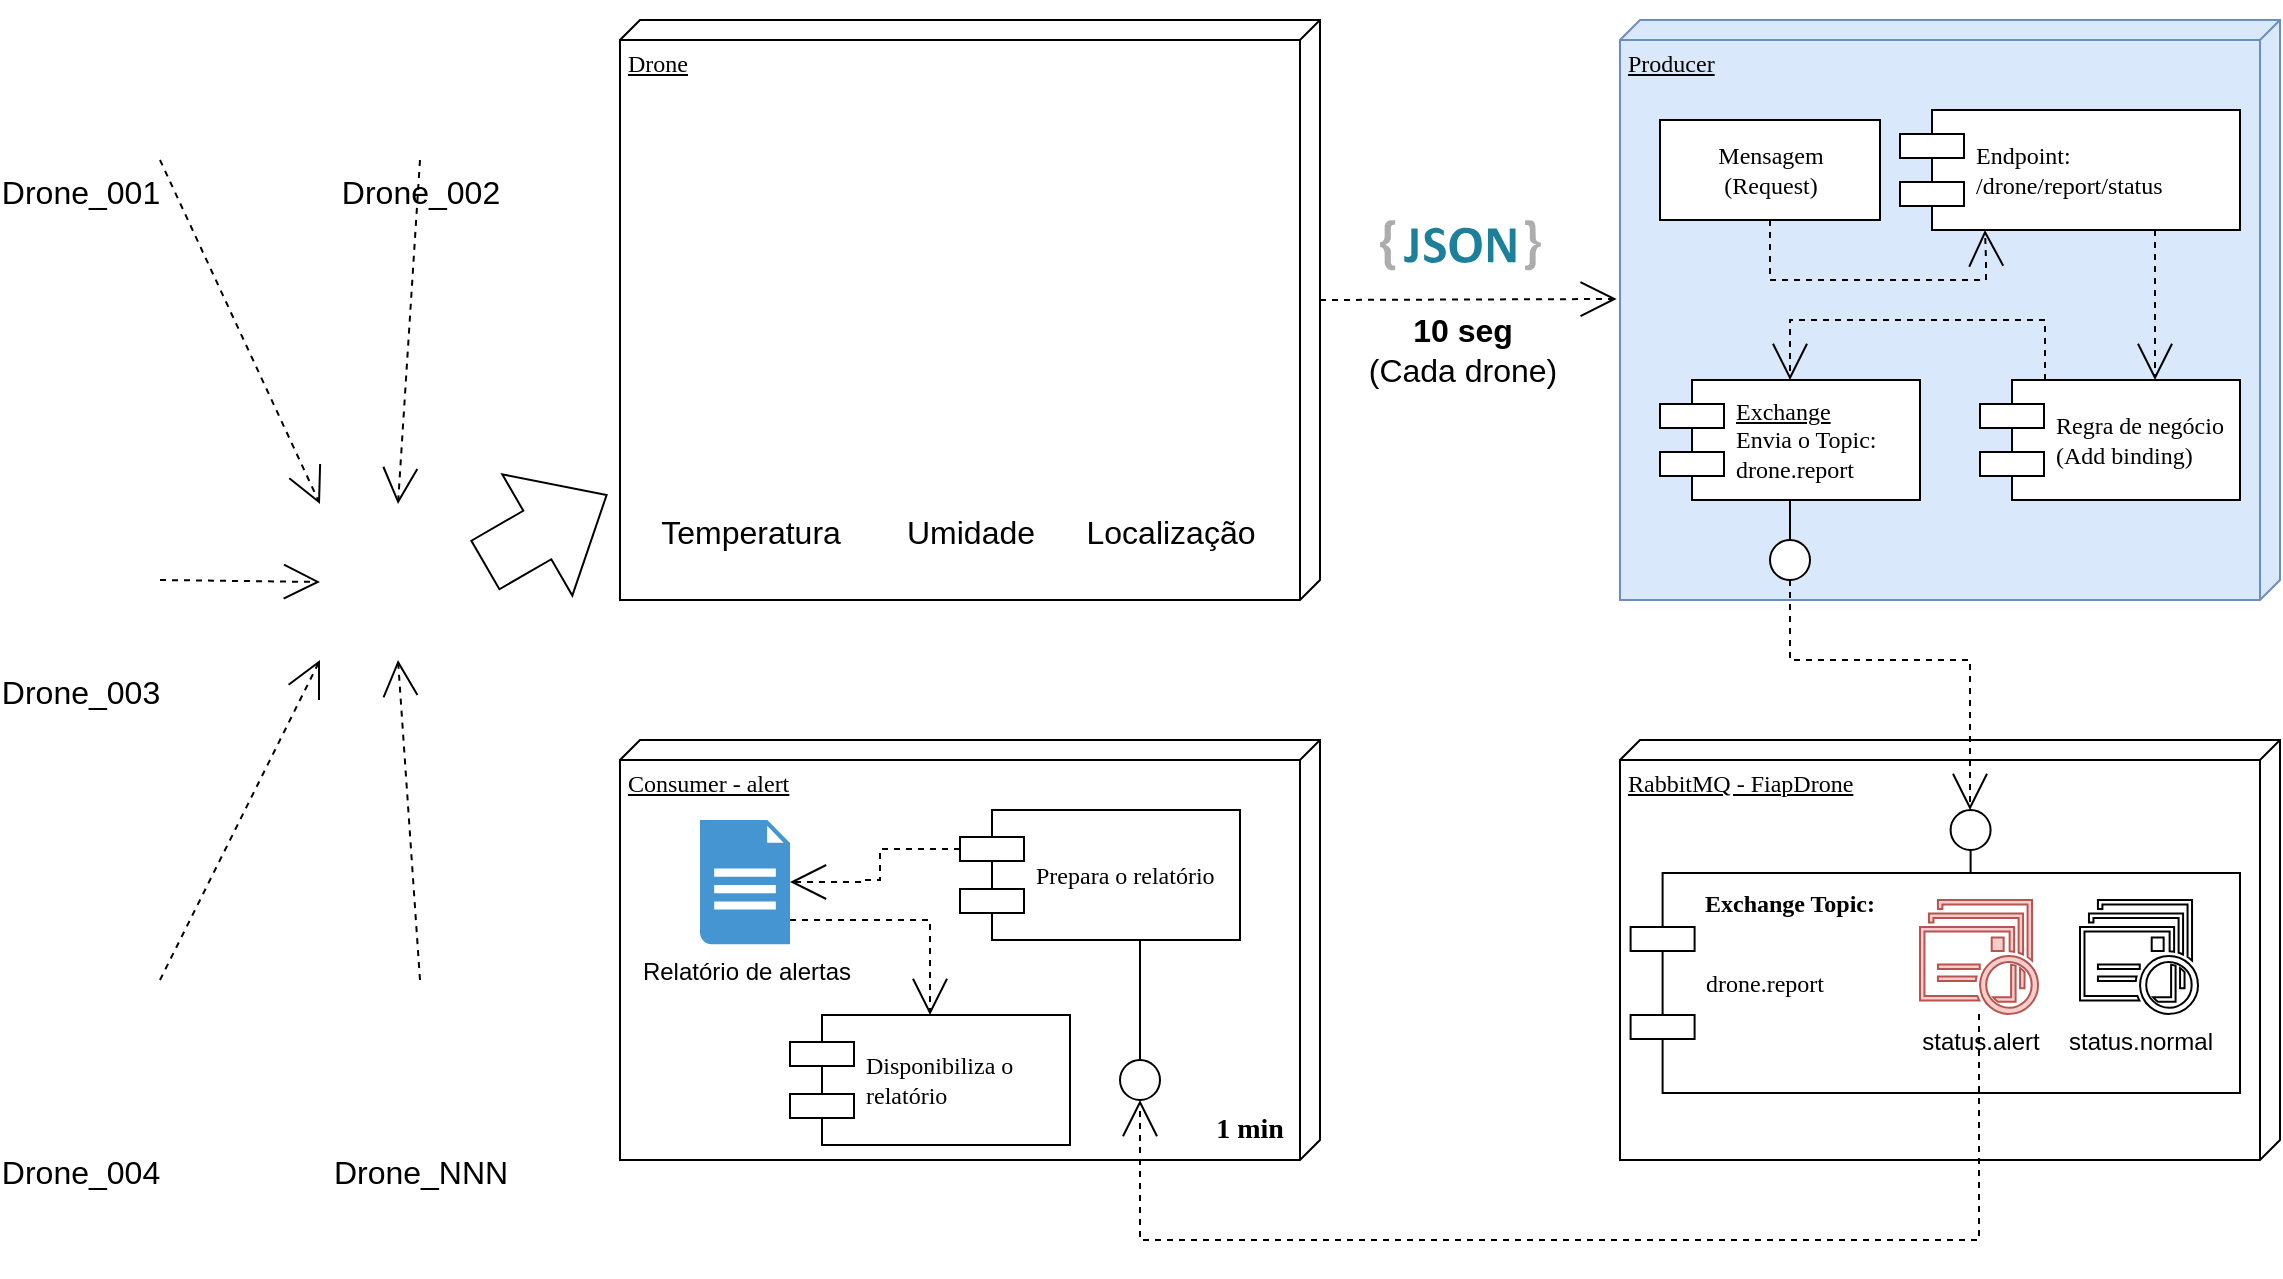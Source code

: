<mxfile version="20.6.0" type="github"><diagram name="Page-1" id="5f0bae14-7c28-e335-631c-24af17079c00"><mxGraphModel dx="1085" dy="563" grid="1" gridSize="10" guides="1" tooltips="1" connect="1" arrows="1" fold="1" page="1" pageScale="1" pageWidth="1100" pageHeight="850" background="none" math="0" shadow="0"><root><mxCell id="0"/><mxCell id="1" parent="0"/><mxCell id="39150e848f15840c-1" value="Producer" style="verticalAlign=top;align=left;spacingTop=8;spacingLeft=2;spacingRight=12;shape=cube;size=10;direction=south;fontStyle=4;html=1;rounded=0;shadow=0;comic=0;labelBackgroundColor=none;strokeWidth=1;fontFamily=Verdana;fontSize=12;fillColor=#dae8fc;strokeColor=#6c8ebf;" parent="1" vertex="1"><mxGeometry x="850" y="40" width="330" height="290" as="geometry"/></mxCell><mxCell id="39150e848f15840c-2" value="Consumer - alert" style="verticalAlign=top;align=left;spacingTop=8;spacingLeft=2;spacingRight=12;shape=cube;size=10;direction=south;fontStyle=4;html=1;rounded=0;shadow=0;comic=0;labelBackgroundColor=none;strokeWidth=1;fontFamily=Verdana;fontSize=12" parent="1" vertex="1"><mxGeometry x="350" y="400" width="350" height="210" as="geometry"/></mxCell><mxCell id="39150e848f15840c-3" value="RabbitMQ - FiapDrone" style="verticalAlign=top;align=left;spacingTop=8;spacingLeft=2;spacingRight=12;shape=cube;size=10;direction=south;fontStyle=4;html=1;rounded=0;shadow=0;comic=0;labelBackgroundColor=none;strokeWidth=1;fontFamily=Verdana;fontSize=12" parent="1" vertex="1"><mxGeometry x="850" y="400" width="330" height="210" as="geometry"/></mxCell><mxCell id="39150e848f15840c-4" value="Mensagem&lt;br&gt;(Request)" style="html=1;rounded=0;shadow=0;comic=0;labelBackgroundColor=none;strokeWidth=1;fontFamily=Verdana;fontSize=12;align=center;" parent="1" vertex="1"><mxGeometry x="870" y="90" width="110" height="50" as="geometry"/></mxCell><mxCell id="39150e848f15840c-5" value="Regra de negócio (Add binding)" style="shape=component;align=left;spacingLeft=36;rounded=0;shadow=0;comic=0;labelBackgroundColor=none;strokeWidth=1;fontFamily=Verdana;fontSize=12;html=1;whiteSpace=wrap;" parent="1" vertex="1"><mxGeometry x="1030" y="220" width="130" height="60" as="geometry"/></mxCell><mxCell id="39150e848f15840c-6" value="" style="ellipse;whiteSpace=wrap;html=1;rounded=0;shadow=0;comic=0;labelBackgroundColor=none;strokeWidth=1;fontFamily=Verdana;fontSize=12;align=center;" parent="1" vertex="1"><mxGeometry x="925" y="300" width="20" height="20" as="geometry"/></mxCell><mxCell id="39150e848f15840c-7" value="Prepara o relatório" style="shape=component;align=left;spacingLeft=36;rounded=0;shadow=0;comic=0;labelBackgroundColor=none;strokeWidth=1;fontFamily=Verdana;fontSize=12;html=1;whiteSpace=wrap;" parent="1" vertex="1"><mxGeometry x="520" y="435.0" width="140" height="65" as="geometry"/></mxCell><mxCell id="39150e848f15840c-9" value="" style="ellipse;whiteSpace=wrap;html=1;rounded=0;shadow=0;comic=0;labelBackgroundColor=none;strokeWidth=1;fontFamily=Verdana;fontSize=12;align=center;" parent="1" vertex="1"><mxGeometry x="600" y="560" width="20" height="20" as="geometry"/></mxCell><mxCell id="39150e848f15840c-10" value="drone.report" style="shape=component;align=left;spacingLeft=36;rounded=0;shadow=0;comic=0;labelBackgroundColor=none;strokeWidth=1;fontFamily=Verdana;fontSize=12;html=1;" parent="1" vertex="1"><mxGeometry x="855.3" y="466.5" width="304.7" height="110" as="geometry"/></mxCell><mxCell id="39150e848f15840c-13" style="edgeStyle=elbowEdgeStyle;rounded=0;html=1;labelBackgroundColor=none;startArrow=none;startFill=0;startSize=8;endArrow=none;endFill=0;endSize=16;fontFamily=Verdana;fontSize=12;" parent="1" source="39150e848f15840c-9" target="39150e848f15840c-7" edge="1"><mxGeometry relative="1" as="geometry"/></mxCell><mxCell id="39150e848f15840c-14" style="edgeStyle=elbowEdgeStyle;rounded=0;html=1;labelBackgroundColor=none;startArrow=none;startFill=0;startSize=8;endArrow=none;endFill=0;endSize=16;fontFamily=Verdana;fontSize=12;entryX=0.5;entryY=1;entryDx=0;entryDy=0;exitX=0.5;exitY=0;exitDx=0;exitDy=0;" parent="1" source="39150e848f15840c-6" target="sbRKN_zksMl-3Ou5q7Ba-7" edge="1"><mxGeometry relative="1" as="geometry"><Array as="points"><mxPoint x="935" y="290"/><mxPoint x="1025" y="280"/></Array></mxGeometry></mxCell><mxCell id="39150e848f15840c-15" style="edgeStyle=orthogonalEdgeStyle;rounded=0;html=1;labelBackgroundColor=none;startArrow=none;startFill=0;startSize=8;endArrow=open;endFill=0;endSize=16;fontFamily=Verdana;fontSize=12;dashed=1;exitX=0.75;exitY=1;exitDx=0;exitDy=0;" parent="1" source="sbRKN_zksMl-3Ou5q7Ba-5" edge="1"><mxGeometry relative="1" as="geometry"><Array as="points"><mxPoint x="1118" y="220"/></Array><mxPoint x="1118" y="220" as="targetPoint"/></mxGeometry></mxCell><mxCell id="39150e848f15840c-16" style="edgeStyle=orthogonalEdgeStyle;rounded=0;html=1;dashed=1;labelBackgroundColor=none;startArrow=none;startFill=0;startSize=8;endArrow=open;endFill=0;endSize=16;fontFamily=Verdana;fontSize=12;exitX=0;exitY=0.3;exitDx=0;exitDy=0;" parent="1" source="39150e848f15840c-7" target="fDPZ1Xk_PQdKN93HZuEx-3" edge="1"><mxGeometry relative="1" as="geometry"><mxPoint x="540.0" y="485" as="targetPoint"/><Array as="points"><mxPoint x="480" y="454"/><mxPoint x="480" y="470"/><mxPoint x="470" y="470"/><mxPoint x="470" y="471"/></Array></mxGeometry></mxCell><mxCell id="fDPZ1Xk_PQdKN93HZuEx-1" value="status.normal" style="sketch=0;pointerEvents=1;shadow=0;dashed=0;html=1;labelPosition=center;verticalLabelPosition=bottom;verticalAlign=top;outlineConnect=0;align=center;shape=mxgraph.office.communications.queue_viewer;" parent="1" vertex="1"><mxGeometry x="1080" y="480" width="59" height="57" as="geometry"/></mxCell><mxCell id="fDPZ1Xk_PQdKN93HZuEx-3" value="Relatório&amp;nbsp;de alertas" style="shadow=0;dashed=0;strokeColor=none;fillColor=#4495D1;labelPosition=center;verticalLabelPosition=bottom;verticalAlign=top;align=center;outlineConnect=0;shape=mxgraph.veeam.2d.report;html=1;" parent="1" vertex="1"><mxGeometry x="390" y="440" width="45" height="62.1" as="geometry"/></mxCell><mxCell id="fDPZ1Xk_PQdKN93HZuEx-7" value="Drone" style="verticalAlign=top;align=left;spacingTop=8;spacingLeft=2;spacingRight=12;shape=cube;size=10;direction=south;fontStyle=4;html=1;rounded=0;shadow=0;comic=0;labelBackgroundColor=none;strokeWidth=1;fontFamily=Verdana;fontSize=12;" parent="1" vertex="1"><mxGeometry x="350" y="40" width="350" height="290" as="geometry"/></mxCell><mxCell id="fDPZ1Xk_PQdKN93HZuEx-6" value="" style="shape=image;html=1;verticalAlign=top;verticalLabelPosition=bottom;labelBackgroundColor=#ffffff;imageAspect=0;aspect=fixed;image=https://cdn0.iconfinder.com/data/icons/business-startup-10/50/8-128.png;fontSize=16;" parent="1" vertex="1"><mxGeometry x="490" y="80" width="90" height="90" as="geometry"/></mxCell><mxCell id="fDPZ1Xk_PQdKN93HZuEx-4" value="" style="dashed=0;outlineConnect=0;html=1;align=center;labelPosition=center;verticalLabelPosition=bottom;verticalAlign=top;shape=mxgraph.weblogos.json_2" parent="1" vertex="1"><mxGeometry x="730" y="140" width="80.4" height="25.2" as="geometry"/></mxCell><mxCell id="fDPZ1Xk_PQdKN93HZuEx-8" value="" style="ellipse;whiteSpace=wrap;html=1;rounded=0;shadow=0;comic=0;labelBackgroundColor=none;strokeWidth=1;fontFamily=Verdana;fontSize=12;align=center;" parent="1" vertex="1"><mxGeometry x="1015.3" y="435" width="20" height="20" as="geometry"/></mxCell><mxCell id="fDPZ1Xk_PQdKN93HZuEx-9" style="edgeStyle=elbowEdgeStyle;rounded=0;html=1;labelBackgroundColor=none;startArrow=none;startFill=0;startSize=8;endArrow=none;endFill=0;endSize=16;fontFamily=Verdana;fontSize=12;entryX=0.558;entryY=-0.001;entryDx=0;entryDy=0;exitX=0.5;exitY=1;exitDx=0;exitDy=0;entryPerimeter=0;" parent="1" source="fDPZ1Xk_PQdKN93HZuEx-8" target="39150e848f15840c-10" edge="1"><mxGeometry relative="1" as="geometry"><mxPoint x="905.3" y="505" as="sourcePoint"/><mxPoint x="825.411" y="500" as="targetPoint"/><Array as="points"><mxPoint x="1025.3" y="470"/><mxPoint x="1095.3" y="470"/><mxPoint x="1095.3" y="470"/><mxPoint x="1095.3" y="450"/><mxPoint x="1088.3" y="420"/></Array></mxGeometry></mxCell><mxCell id="fDPZ1Xk_PQdKN93HZuEx-10" value="Drone_002" style="shape=image;html=1;verticalAlign=top;verticalLabelPosition=bottom;labelBackgroundColor=none;imageAspect=0;aspect=fixed;image=https://cdn1.iconfinder.com/data/icons/vehicle-37/24/Drone-128.png;fontSize=16;" parent="1" vertex="1"><mxGeometry x="210" y="30" width="80" height="80" as="geometry"/></mxCell><mxCell id="fDPZ1Xk_PQdKN93HZuEx-11" value="Drone_001" style="shape=image;html=1;verticalAlign=top;verticalLabelPosition=bottom;labelBackgroundColor=none;imageAspect=0;aspect=fixed;image=https://cdn1.iconfinder.com/data/icons/vehicle-37/24/Drone-128.png;fontSize=16;" parent="1" vertex="1"><mxGeometry x="40" y="30" width="80" height="80" as="geometry"/></mxCell><mxCell id="fDPZ1Xk_PQdKN93HZuEx-13" value="Drone_004" style="shape=image;html=1;verticalAlign=top;verticalLabelPosition=bottom;labelBackgroundColor=none;imageAspect=0;aspect=fixed;image=https://cdn1.iconfinder.com/data/icons/vehicle-37/24/Drone-128.png;fontSize=16;" parent="1" vertex="1"><mxGeometry x="40" y="520" width="80" height="80" as="geometry"/></mxCell><mxCell id="fDPZ1Xk_PQdKN93HZuEx-14" value="Drone_003" style="shape=image;html=1;verticalAlign=top;verticalLabelPosition=bottom;labelBackgroundColor=none;imageAspect=0;aspect=fixed;image=https://cdn1.iconfinder.com/data/icons/vehicle-37/24/Drone-128.png;fontSize=16;" parent="1" vertex="1"><mxGeometry x="40" y="280" width="80" height="80" as="geometry"/></mxCell><mxCell id="fDPZ1Xk_PQdKN93HZuEx-15" value="Drone_NNN" style="shape=image;html=1;verticalAlign=top;verticalLabelPosition=bottom;labelBackgroundColor=none;imageAspect=0;aspect=fixed;image=https://cdn1.iconfinder.com/data/icons/vehicle-37/24/Drone-128.png;fontSize=16;" parent="1" vertex="1"><mxGeometry x="210" y="520" width="80" height="80" as="geometry"/></mxCell><mxCell id="fDPZ1Xk_PQdKN93HZuEx-16" style="edgeStyle=none;rounded=0;html=1;dashed=1;labelBackgroundColor=none;startArrow=none;startFill=0;startSize=8;endArrow=open;endFill=0;endSize=16;fontFamily=Verdana;fontSize=12;exitX=0;exitY=0;exitDx=140;exitDy=0;exitPerimeter=0;entryX=0.481;entryY=1.005;entryDx=0;entryDy=0;entryPerimeter=0;" parent="1" source="fDPZ1Xk_PQdKN93HZuEx-7" target="39150e848f15840c-1" edge="1"><mxGeometry relative="1" as="geometry"><mxPoint x="711.07" y="450.005" as="sourcePoint"/><mxPoint x="130.002" y="518.843" as="targetPoint"/></mxGeometry></mxCell><mxCell id="fDPZ1Xk_PQdKN93HZuEx-17" value="10 seg&lt;br&gt;&lt;span style=&quot;font-weight: normal;&quot;&gt;(Cada drone)&lt;/span&gt;" style="edgeLabel;html=1;align=center;verticalAlign=middle;resizable=0;points=[];fontSize=16;fontStyle=1;labelBackgroundColor=none;" parent="fDPZ1Xk_PQdKN93HZuEx-16" vertex="1" connectable="0"><mxGeometry x="0.165" relative="1" as="geometry"><mxPoint x="-16" y="25" as="offset"/></mxGeometry></mxCell><mxCell id="fDPZ1Xk_PQdKN93HZuEx-19" value="Temperatura" style="shape=image;html=1;verticalAlign=top;verticalLabelPosition=bottom;labelBackgroundColor=none;imageAspect=0;aspect=fixed;image=https://cdn1.iconfinder.com/data/icons/covid-19-74/32/temperature_thermometer_covid-19-128.png;fontSize=16;" parent="1" vertex="1"><mxGeometry x="380" y="210" width="70" height="70" as="geometry"/></mxCell><mxCell id="fDPZ1Xk_PQdKN93HZuEx-23" value="Umidade" style="shape=image;html=1;verticalAlign=top;verticalLabelPosition=bottom;labelBackgroundColor=none;imageAspect=0;aspect=fixed;image=https://cdn2.iconfinder.com/data/icons/weather-flat-icons-2/320/7-128.png;fontSize=16;" parent="1" vertex="1"><mxGeometry x="487.5" y="205" width="75" height="75" as="geometry"/></mxCell><mxCell id="fDPZ1Xk_PQdKN93HZuEx-24" value="Localização" style="shape=image;html=1;verticalAlign=top;verticalLabelPosition=bottom;labelBackgroundColor=none;imageAspect=0;aspect=fixed;image=https://cdn2.iconfinder.com/data/icons/essential-web-1-1/50/location-pin-map-place-position-128.png;fontSize=16;" parent="1" vertex="1"><mxGeometry x="590" y="210" width="70" height="70" as="geometry"/></mxCell><mxCell id="fDPZ1Xk_PQdKN93HZuEx-25" value="" style="shape=image;html=1;verticalAlign=top;verticalLabelPosition=bottom;labelBackgroundColor=#ffffff;imageAspect=0;aspect=fixed;image=https://cdn4.iconfinder.com/data/icons/success-filloutline/64/chart-analysis-analytics-data_analytics-pie_1-128.png;fontSize=16;" parent="1" vertex="1"><mxGeometry x="200" y="282" width="78" height="78" as="geometry"/></mxCell><mxCell id="fDPZ1Xk_PQdKN93HZuEx-26" style="edgeStyle=none;rounded=0;html=1;dashed=1;labelBackgroundColor=none;startArrow=none;startFill=0;startSize=8;endArrow=open;endFill=0;endSize=16;fontFamily=Verdana;fontSize=12;exitX=1;exitY=1;exitDx=0;exitDy=0;entryX=0;entryY=0;entryDx=0;entryDy=0;" parent="1" source="fDPZ1Xk_PQdKN93HZuEx-11" target="fDPZ1Xk_PQdKN93HZuEx-25" edge="1"><mxGeometry relative="1" as="geometry"><mxPoint x="350" y="480.0" as="sourcePoint"/><mxPoint x="560" y="660" as="targetPoint"/><Array as="points"/></mxGeometry></mxCell><mxCell id="fDPZ1Xk_PQdKN93HZuEx-28" style="edgeStyle=none;rounded=0;html=1;dashed=1;labelBackgroundColor=none;startArrow=none;startFill=0;startSize=8;endArrow=open;endFill=0;endSize=16;fontFamily=Verdana;fontSize=12;exitX=0.5;exitY=1;exitDx=0;exitDy=0;entryX=0.5;entryY=0;entryDx=0;entryDy=0;" parent="1" source="fDPZ1Xk_PQdKN93HZuEx-10" target="fDPZ1Xk_PQdKN93HZuEx-25" edge="1"><mxGeometry relative="1" as="geometry"><mxPoint x="290" y="390.0" as="sourcePoint"/><mxPoint x="370" y="530.0" as="targetPoint"/><Array as="points"/></mxGeometry></mxCell><mxCell id="fDPZ1Xk_PQdKN93HZuEx-29" style="edgeStyle=none;rounded=0;html=1;dashed=1;labelBackgroundColor=none;startArrow=none;startFill=0;startSize=8;endArrow=open;endFill=0;endSize=16;fontFamily=Verdana;fontSize=12;exitX=1;exitY=0.5;exitDx=0;exitDy=0;entryX=0;entryY=0.5;entryDx=0;entryDy=0;" parent="1" source="fDPZ1Xk_PQdKN93HZuEx-14" target="fDPZ1Xk_PQdKN93HZuEx-25" edge="1"><mxGeometry relative="1" as="geometry"><mxPoint x="100" y="290.0" as="sourcePoint"/><mxPoint x="180" y="430.0" as="targetPoint"/><Array as="points"/></mxGeometry></mxCell><mxCell id="fDPZ1Xk_PQdKN93HZuEx-30" style="edgeStyle=none;rounded=0;html=1;dashed=1;labelBackgroundColor=none;startArrow=none;startFill=0;startSize=8;endArrow=open;endFill=0;endSize=16;fontFamily=Verdana;fontSize=12;exitX=1;exitY=0;exitDx=0;exitDy=0;entryX=0;entryY=1;entryDx=0;entryDy=0;" parent="1" source="fDPZ1Xk_PQdKN93HZuEx-13" target="fDPZ1Xk_PQdKN93HZuEx-25" edge="1"><mxGeometry relative="1" as="geometry"><mxPoint x="190" y="330.0" as="sourcePoint"/><mxPoint x="270" y="470.0" as="targetPoint"/><Array as="points"/></mxGeometry></mxCell><mxCell id="fDPZ1Xk_PQdKN93HZuEx-31" style="edgeStyle=none;rounded=0;html=1;dashed=1;labelBackgroundColor=none;startArrow=none;startFill=0;startSize=8;endArrow=open;endFill=0;endSize=16;fontFamily=Verdana;fontSize=12;exitX=0.5;exitY=0;exitDx=0;exitDy=0;entryX=0.5;entryY=1;entryDx=0;entryDy=0;" parent="1" source="fDPZ1Xk_PQdKN93HZuEx-15" target="fDPZ1Xk_PQdKN93HZuEx-25" edge="1"><mxGeometry relative="1" as="geometry"><mxPoint x="130" y="500" as="sourcePoint"/><mxPoint x="210" y="388.0" as="targetPoint"/><Array as="points"/></mxGeometry></mxCell><mxCell id="fDPZ1Xk_PQdKN93HZuEx-32" value="" style="html=1;shadow=0;dashed=0;align=center;verticalAlign=middle;shape=mxgraph.arrows2.arrow;dy=0.6;dx=40;notch=0;fontSize=16;rotation=-30;" parent="1" vertex="1"><mxGeometry x="278" y="260" width="70" height="70" as="geometry"/></mxCell><mxCell id="fDPZ1Xk_PQdKN93HZuEx-33" value="" style="shape=image;html=1;verticalAlign=top;verticalLabelPosition=bottom;labelBackgroundColor=#ffffff;imageAspect=0;aspect=fixed;image=https://cdn0.iconfinder.com/data/icons/google-material-design-3-0/48/ic_http_48px-128.png;fontSize=16;" parent="1" vertex="1"><mxGeometry x="738.8" y="90" width="62.8" height="62.8" as="geometry"/></mxCell><mxCell id="fDPZ1Xk_PQdKN93HZuEx-38" value="" style="shape=image;html=1;verticalAlign=top;verticalLabelPosition=bottom;labelBackgroundColor=#ffffff;imageAspect=0;aspect=fixed;image=https://cdn2.iconfinder.com/data/icons/thin-line-icons-for-seo-and-development-1/64/SEO_stopwatch_timer_performance-128.png;fontSize=16;" parent="1" vertex="1"><mxGeometry x="645.0" y="550" width="40" height="40" as="geometry"/></mxCell><mxCell id="fDPZ1Xk_PQdKN93HZuEx-39" value="" style="shape=image;html=1;verticalAlign=top;verticalLabelPosition=bottom;labelBackgroundColor=#ffffff;imageAspect=0;aspect=fixed;image=https://cdn2.iconfinder.com/data/icons/thin-line-icons-for-seo-and-development-1/64/SEO_stopwatch_timer_performance-128.png;fontSize=16;" parent="1" vertex="1"><mxGeometry x="750.2" y="222.5" width="40" height="40" as="geometry"/></mxCell><mxCell id="sbRKN_zksMl-3Ou5q7Ba-1" value="status.alert" style="sketch=0;pointerEvents=1;shadow=0;dashed=0;html=1;strokeColor=#b85450;fillColor=#f8cecc;labelPosition=center;verticalLabelPosition=bottom;verticalAlign=top;outlineConnect=0;align=center;shape=mxgraph.office.communications.queue_viewer;" parent="1" vertex="1"><mxGeometry x="1000" y="480" width="59" height="57" as="geometry"/></mxCell><mxCell id="sbRKN_zksMl-3Ou5q7Ba-3" value="&lt;span style=&quot;font-family: Verdana; text-align: left;&quot;&gt;Exchange Topic:&lt;/span&gt;" style="text;html=1;strokeColor=none;fillColor=none;align=center;verticalAlign=middle;whiteSpace=wrap;rounded=0;fontStyle=1" parent="1" vertex="1"><mxGeometry x="880" y="466.5" width="110" height="30" as="geometry"/></mxCell><mxCell id="sbRKN_zksMl-3Ou5q7Ba-5" value="Endpoint:&lt;br&gt;/drone/report/status" style="shape=component;align=left;spacingLeft=36;rounded=0;shadow=0;comic=0;labelBackgroundColor=none;strokeWidth=1;fontFamily=Verdana;fontSize=12;html=1;" parent="1" vertex="1"><mxGeometry x="990" y="85" width="170" height="60" as="geometry"/></mxCell><mxCell id="sbRKN_zksMl-3Ou5q7Ba-6" style="edgeStyle=orthogonalEdgeStyle;rounded=0;html=1;labelBackgroundColor=none;startArrow=none;startFill=0;startSize=8;endArrow=open;endFill=0;endSize=16;fontFamily=Verdana;fontSize=12;dashed=1;exitX=0.5;exitY=1;exitDx=0;exitDy=0;entryX=0.25;entryY=1;entryDx=0;entryDy=0;" parent="1" source="39150e848f15840c-4" target="sbRKN_zksMl-3Ou5q7Ba-5" edge="1"><mxGeometry relative="1" as="geometry"><Array as="points"><mxPoint x="925" y="170"/><mxPoint x="1033" y="170"/><mxPoint x="1033" y="160"/></Array><mxPoint x="1035.3" y="232.5" as="targetPoint"/><mxPoint x="1131.25" y="155" as="sourcePoint"/></mxGeometry></mxCell><mxCell id="sbRKN_zksMl-3Ou5q7Ba-7" value="&lt;u&gt;Exchange&lt;/u&gt;&lt;br&gt;Envia o Topic:&lt;br&gt;drone.report" style="shape=component;align=left;spacingLeft=36;rounded=0;shadow=0;comic=0;labelBackgroundColor=none;strokeWidth=1;fontFamily=Verdana;fontSize=12;html=1;" parent="1" vertex="1"><mxGeometry x="870" y="220" width="130" height="60" as="geometry"/></mxCell><mxCell id="sbRKN_zksMl-3Ou5q7Ba-8" style="edgeStyle=orthogonalEdgeStyle;rounded=0;html=1;labelBackgroundColor=none;startArrow=none;startFill=0;startSize=8;endArrow=open;endFill=0;endSize=16;fontFamily=Verdana;fontSize=12;dashed=1;exitX=0.25;exitY=0;exitDx=0;exitDy=0;entryX=0.5;entryY=0;entryDx=0;entryDy=0;" parent="1" source="39150e848f15840c-5" target="sbRKN_zksMl-3Ou5q7Ba-7" edge="1"><mxGeometry relative="1" as="geometry"><Array as="points"><mxPoint x="1063" y="190"/><mxPoint x="935" y="190"/></Array><mxPoint x="1042.5" y="155" as="targetPoint"/><mxPoint x="935.0" y="150" as="sourcePoint"/></mxGeometry></mxCell><mxCell id="sbRKN_zksMl-3Ou5q7Ba-9" style="edgeStyle=orthogonalEdgeStyle;rounded=0;html=1;labelBackgroundColor=none;startArrow=none;startFill=0;startSize=8;endArrow=open;endFill=0;endSize=16;fontFamily=Verdana;fontSize=12;dashed=1;exitX=0.5;exitY=1;exitDx=0;exitDy=0;entryX=0.5;entryY=0;entryDx=0;entryDy=0;" parent="1" source="39150e848f15840c-6" target="fDPZ1Xk_PQdKN93HZuEx-8" edge="1"><mxGeometry relative="1" as="geometry"><Array as="points"><mxPoint x="935" y="360"/><mxPoint x="1025" y="360"/><mxPoint x="1025" y="435"/></Array><mxPoint x="975.75" y="350" as="targetPoint"/><mxPoint x="1103.25" y="350" as="sourcePoint"/></mxGeometry></mxCell><mxCell id="sbRKN_zksMl-3Ou5q7Ba-10" style="edgeStyle=orthogonalEdgeStyle;rounded=0;html=1;labelBackgroundColor=none;startArrow=none;startFill=0;startSize=8;endArrow=open;endFill=0;endSize=16;fontFamily=Verdana;fontSize=12;dashed=1;entryX=0.5;entryY=1;entryDx=0;entryDy=0;" parent="1" source="sbRKN_zksMl-3Ou5q7Ba-1" target="39150e848f15840c-9" edge="1"><mxGeometry relative="1" as="geometry"><Array as="points"><mxPoint x="1030" y="650"/><mxPoint x="610" y="650"/></Array><mxPoint x="815.35" y="695" as="targetPoint"/><mxPoint x="725.05" y="580" as="sourcePoint"/></mxGeometry></mxCell><mxCell id="sbRKN_zksMl-3Ou5q7Ba-14" value="&lt;span style=&quot;font-family: Verdana; text-align: left; font-size: 14px;&quot;&gt;1 min&lt;/span&gt;" style="text;html=1;strokeColor=none;fillColor=none;align=center;verticalAlign=middle;whiteSpace=wrap;rounded=0;fontStyle=1" parent="1" vertex="1"><mxGeometry x="640" y="580" width="50" height="30" as="geometry"/></mxCell><mxCell id="sbRKN_zksMl-3Ou5q7Ba-15" value="Disponibiliza o relatório" style="shape=component;align=left;spacingLeft=36;rounded=0;shadow=0;comic=0;labelBackgroundColor=none;strokeWidth=1;fontFamily=Verdana;fontSize=12;html=1;whiteSpace=wrap;" parent="1" vertex="1"><mxGeometry x="435" y="537.5" width="140" height="65" as="geometry"/></mxCell><mxCell id="sbRKN_zksMl-3Ou5q7Ba-16" style="edgeStyle=orthogonalEdgeStyle;rounded=0;html=1;dashed=1;labelBackgroundColor=none;startArrow=none;startFill=0;startSize=8;endArrow=open;endFill=0;endSize=16;fontFamily=Verdana;fontSize=12;entryX=0.5;entryY=0;entryDx=0;entryDy=0;" parent="1" source="fDPZ1Xk_PQdKN93HZuEx-3" target="sbRKN_zksMl-3Ou5q7Ba-15" edge="1"><mxGeometry relative="1" as="geometry"><mxPoint x="460" y="499.026" as="targetPoint"/><mxPoint x="545" y="483.5" as="sourcePoint"/><Array as="points"><mxPoint x="505" y="490"/></Array></mxGeometry></mxCell></root></mxGraphModel></diagram></mxfile>